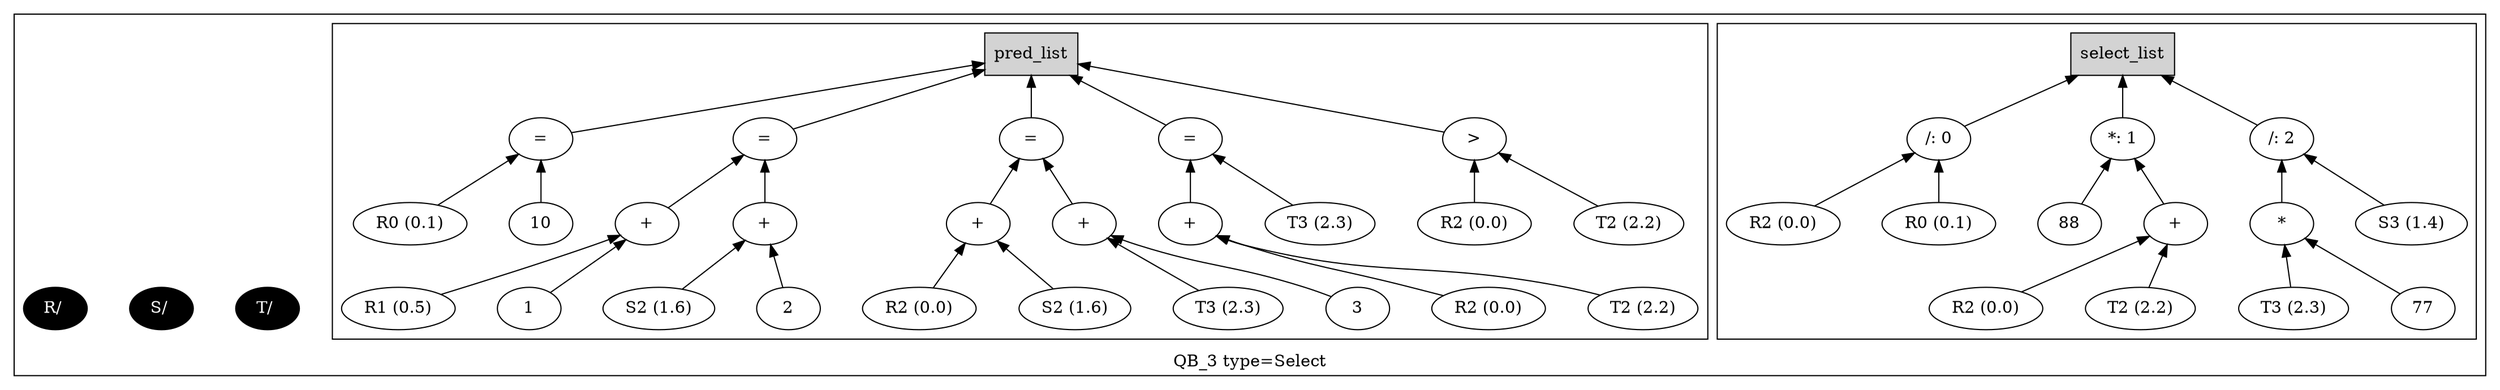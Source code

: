 digraph example1 {
    rankdir=BT;
    nodesep=0.5;
    ordering="in";
  subgraph cluster_QB_3 {
    "QB_3_selectlist"[label="select_list",shape=box,style=filled];
  subgraph cluster_select_listQB_3 {
    exprnodeExprId3v1[label="/: 0"];
    exprnodeExprId1v1 -> exprnodeExprId3v1;
    exprnodeExprId1v1[label="R2 (0.0)"];
    exprnodeExprId2v1 -> exprnodeExprId3v1;
    exprnodeExprId2v1[label="R0 (0.1)"];
    exprnodeExprId3v1 -> "QB_3_selectlist";
    exprnodeExprId8v1[label="*: 1"];
    exprnodeExprId4v1 -> exprnodeExprId8v1;
    exprnodeExprId4v1[label="88"];
    exprnodeExprId7v1 -> exprnodeExprId8v1;
    exprnodeExprId7v1[label="+"];
    exprnodeExprId5v1 -> exprnodeExprId7v1;
    exprnodeExprId5v1[label="R2 (0.0)"];
    exprnodeExprId6v1 -> exprnodeExprId7v1;
    exprnodeExprId6v1[label="T2 (2.2)"];
    exprnodeExprId8v1 -> "QB_3_selectlist";
    exprnodeExprId13v1[label="/: 2"];
    exprnodeExprId11v1 -> exprnodeExprId13v1;
    exprnodeExprId11v1[label="*"];
    exprnodeExprId9v1 -> exprnodeExprId11v1;
    exprnodeExprId9v1[label="T3 (2.3)"];
    exprnodeExprId10v1 -> exprnodeExprId11v1;
    exprnodeExprId10v1[label="77"];
    exprnodeExprId12v1 -> exprnodeExprId13v1;
    exprnodeExprId12v1[label="S3 (1.4)"];
    exprnodeExprId13v1 -> "QB_3_selectlist";
}
    "QUN_2"[label="T/ ", fillcolor=black, fontcolor=white, style=filled]
    "QUN_1"[label="S/ ", fillcolor=black, fontcolor=white, style=filled]
    "QUN_0"[label="R/ ", fillcolor=black, fontcolor=white, style=filled]
  subgraph cluster_pred_listQB_3 {
    exprnodeExprId16v1[label="="];
    exprnodeExprId14v1 -> exprnodeExprId16v1;
    exprnodeExprId14v1[label="R0 (0.1)"];
    exprnodeExprId15v1 -> exprnodeExprId16v1;
    exprnodeExprId15v1[label="10"];
    exprnodeExprId16v1 -> QB_3_pred_list;
    exprnodeExprId23v1[label="="];
    exprnodeExprId19v1 -> exprnodeExprId23v1;
    exprnodeExprId19v1[label="+"];
    exprnodeExprId17v1 -> exprnodeExprId19v1;
    exprnodeExprId17v1[label="R1 (0.5)"];
    exprnodeExprId18v1 -> exprnodeExprId19v1;
    exprnodeExprId18v1[label="1"];
    exprnodeExprId22v1 -> exprnodeExprId23v1;
    exprnodeExprId22v1[label="+"];
    exprnodeExprId20v1 -> exprnodeExprId22v1;
    exprnodeExprId20v1[label="S2 (1.6)"];
    exprnodeExprId21v1 -> exprnodeExprId22v1;
    exprnodeExprId21v1[label="2"];
    exprnodeExprId23v1 -> QB_3_pred_list;
    exprnodeExprId31v1[label="="];
    exprnodeExprId27v1 -> exprnodeExprId31v1;
    exprnodeExprId27v1[label="+"];
    exprnodeExprId25v1 -> exprnodeExprId27v1;
    exprnodeExprId25v1[label="R2 (0.0)"];
    exprnodeExprId26v1 -> exprnodeExprId27v1;
    exprnodeExprId26v1[label="S2 (1.6)"];
    exprnodeExprId30v1 -> exprnodeExprId31v1;
    exprnodeExprId30v1[label="+"];
    exprnodeExprId28v1 -> exprnodeExprId30v1;
    exprnodeExprId28v1[label="T3 (2.3)"];
    exprnodeExprId29v1 -> exprnodeExprId30v1;
    exprnodeExprId29v1[label="3"];
    exprnodeExprId31v1 -> QB_3_pred_list;
    exprnodeExprId37v1[label="="];
    exprnodeExprId35v1 -> exprnodeExprId37v1;
    exprnodeExprId35v1[label="+"];
    exprnodeExprId33v1 -> exprnodeExprId35v1;
    exprnodeExprId33v1[label="R2 (0.0)"];
    exprnodeExprId34v1 -> exprnodeExprId35v1;
    exprnodeExprId34v1[label="T2 (2.2)"];
    exprnodeExprId36v1 -> exprnodeExprId37v1;
    exprnodeExprId36v1[label="T3 (2.3)"];
    exprnodeExprId37v1 -> QB_3_pred_list;
    exprnodeExprId41v1[label=">"];
    exprnodeExprId39v1 -> exprnodeExprId41v1;
    exprnodeExprId39v1[label="R2 (0.0)"];
    exprnodeExprId40v1 -> exprnodeExprId41v1;
    exprnodeExprId40v1[label="T2 (2.2)"];
    exprnodeExprId41v1 -> QB_3_pred_list;
    "QB_3_pred_list"[label="pred_list",shape=box,style=filled];
}
    label = "QB_3 type=Select";
}
}
